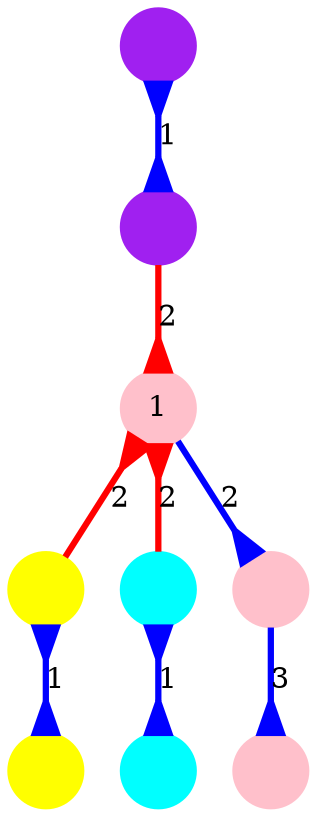 digraph
{
	node [shape=circle, style=filled, label=""];
	edge [dir=both, color=blue, arrowtail=none, arrowhead=none, penwidth=3, arrowsize=1.5];

	n00 -> n10 [label=1, arrowtail=inv, arrowhead=inv];
	n10 -> n20 [label=2, arrowhead=inv, color=red];
	n20 -> n30 [label=2, arrowtail=inv, color=red];
	n20 -> n31 [label=2, arrowtail=inv, color=red];
	n20 -> n32 [label=2, arrowhead=inv];
	n30 -> n40 [label=1, arrowtail=inv, arrowhead=inv];
	n31 -> n41 [label=1, arrowtail=inv, arrowhead=inv];
	n32 -> n42 [label=3, arrowhead=inv];

	n00 [color=purple];
	n10 [color=purple];
	n20 [color=pink, label=1];
	n32 [color=pink];
	n42 [color=pink];
	n30 [color=yellow];
	n40 [color=yellow];
	n31 [color=cyan];
	n41 [color=cyan];
}
